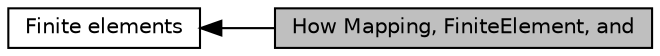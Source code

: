 digraph "How Mapping, FiniteElement, and"
{
  edge [fontname="Helvetica",fontsize="10",labelfontname="Helvetica",labelfontsize="10"];
  node [fontname="Helvetica",fontsize="10",shape=box];
  rankdir=LR;
  Node2 [label="Finite elements",height=0.2,width=0.4,color="black", fillcolor="white", style="filled",URL="$group__feall.html",tooltip="All classes related to shape functions and to access to shape functions. This concerns the actual val..."];
  Node1 [label="How Mapping, FiniteElement, and",height=0.2,width=0.4,color="black", fillcolor="grey75", style="filled", fontcolor="black",tooltip="FEValues work together."];
  Node2->Node1 [shape=plaintext, dir="back", style="solid"];
}
